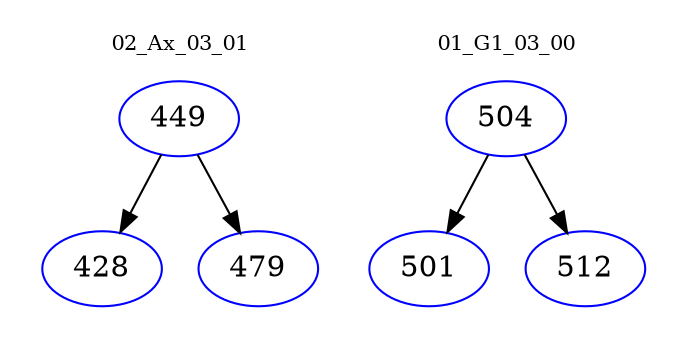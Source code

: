 digraph{
subgraph cluster_0 {
color = white
label = "02_Ax_03_01";
fontsize=10;
T0_449 [label="449", color="blue"]
T0_449 -> T0_428 [color="black"]
T0_428 [label="428", color="blue"]
T0_449 -> T0_479 [color="black"]
T0_479 [label="479", color="blue"]
}
subgraph cluster_1 {
color = white
label = "01_G1_03_00";
fontsize=10;
T1_504 [label="504", color="blue"]
T1_504 -> T1_501 [color="black"]
T1_501 [label="501", color="blue"]
T1_504 -> T1_512 [color="black"]
T1_512 [label="512", color="blue"]
}
}
